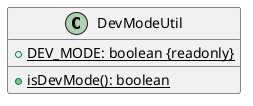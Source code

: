 @startuml

class DevModeUtil {

    +{static} DEV_MODE: boolean {readonly}
    +{static} isDevMode(): boolean
}



@enduml
